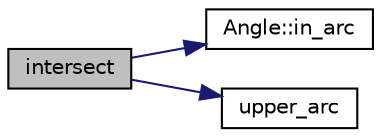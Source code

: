 digraph "intersect"
{
 // LATEX_PDF_SIZE
  edge [fontname="Helvetica",fontsize="10",labelfontname="Helvetica",labelfontsize="10"];
  node [fontname="Helvetica",fontsize="10",shape=record];
  rankdir="LR";
  Node1 [label="intersect",height=0.2,width=0.4,color="black", fillcolor="grey75", style="filled", fontcolor="black",tooltip=" "];
  Node1 -> Node2 [color="midnightblue",fontsize="10",style="solid",fontname="Helvetica"];
  Node2 [label="Angle::in_arc",height=0.2,width=0.4,color="black", fillcolor="white", style="filled",URL="$d2/d39/class_angle.html#a9bfaea5dfe9608a7588b0a061f989b6c",tooltip=" "];
  Node1 -> Node3 [color="midnightblue",fontsize="10",style="solid",fontname="Helvetica"];
  Node3 [label="upper_arc",height=0.2,width=0.4,color="black", fillcolor="white", style="filled",URL="$d6/d39/cs_8_c.html#a745867b601bc5e982807f9ceb86698e7",tooltip=" "];
}
